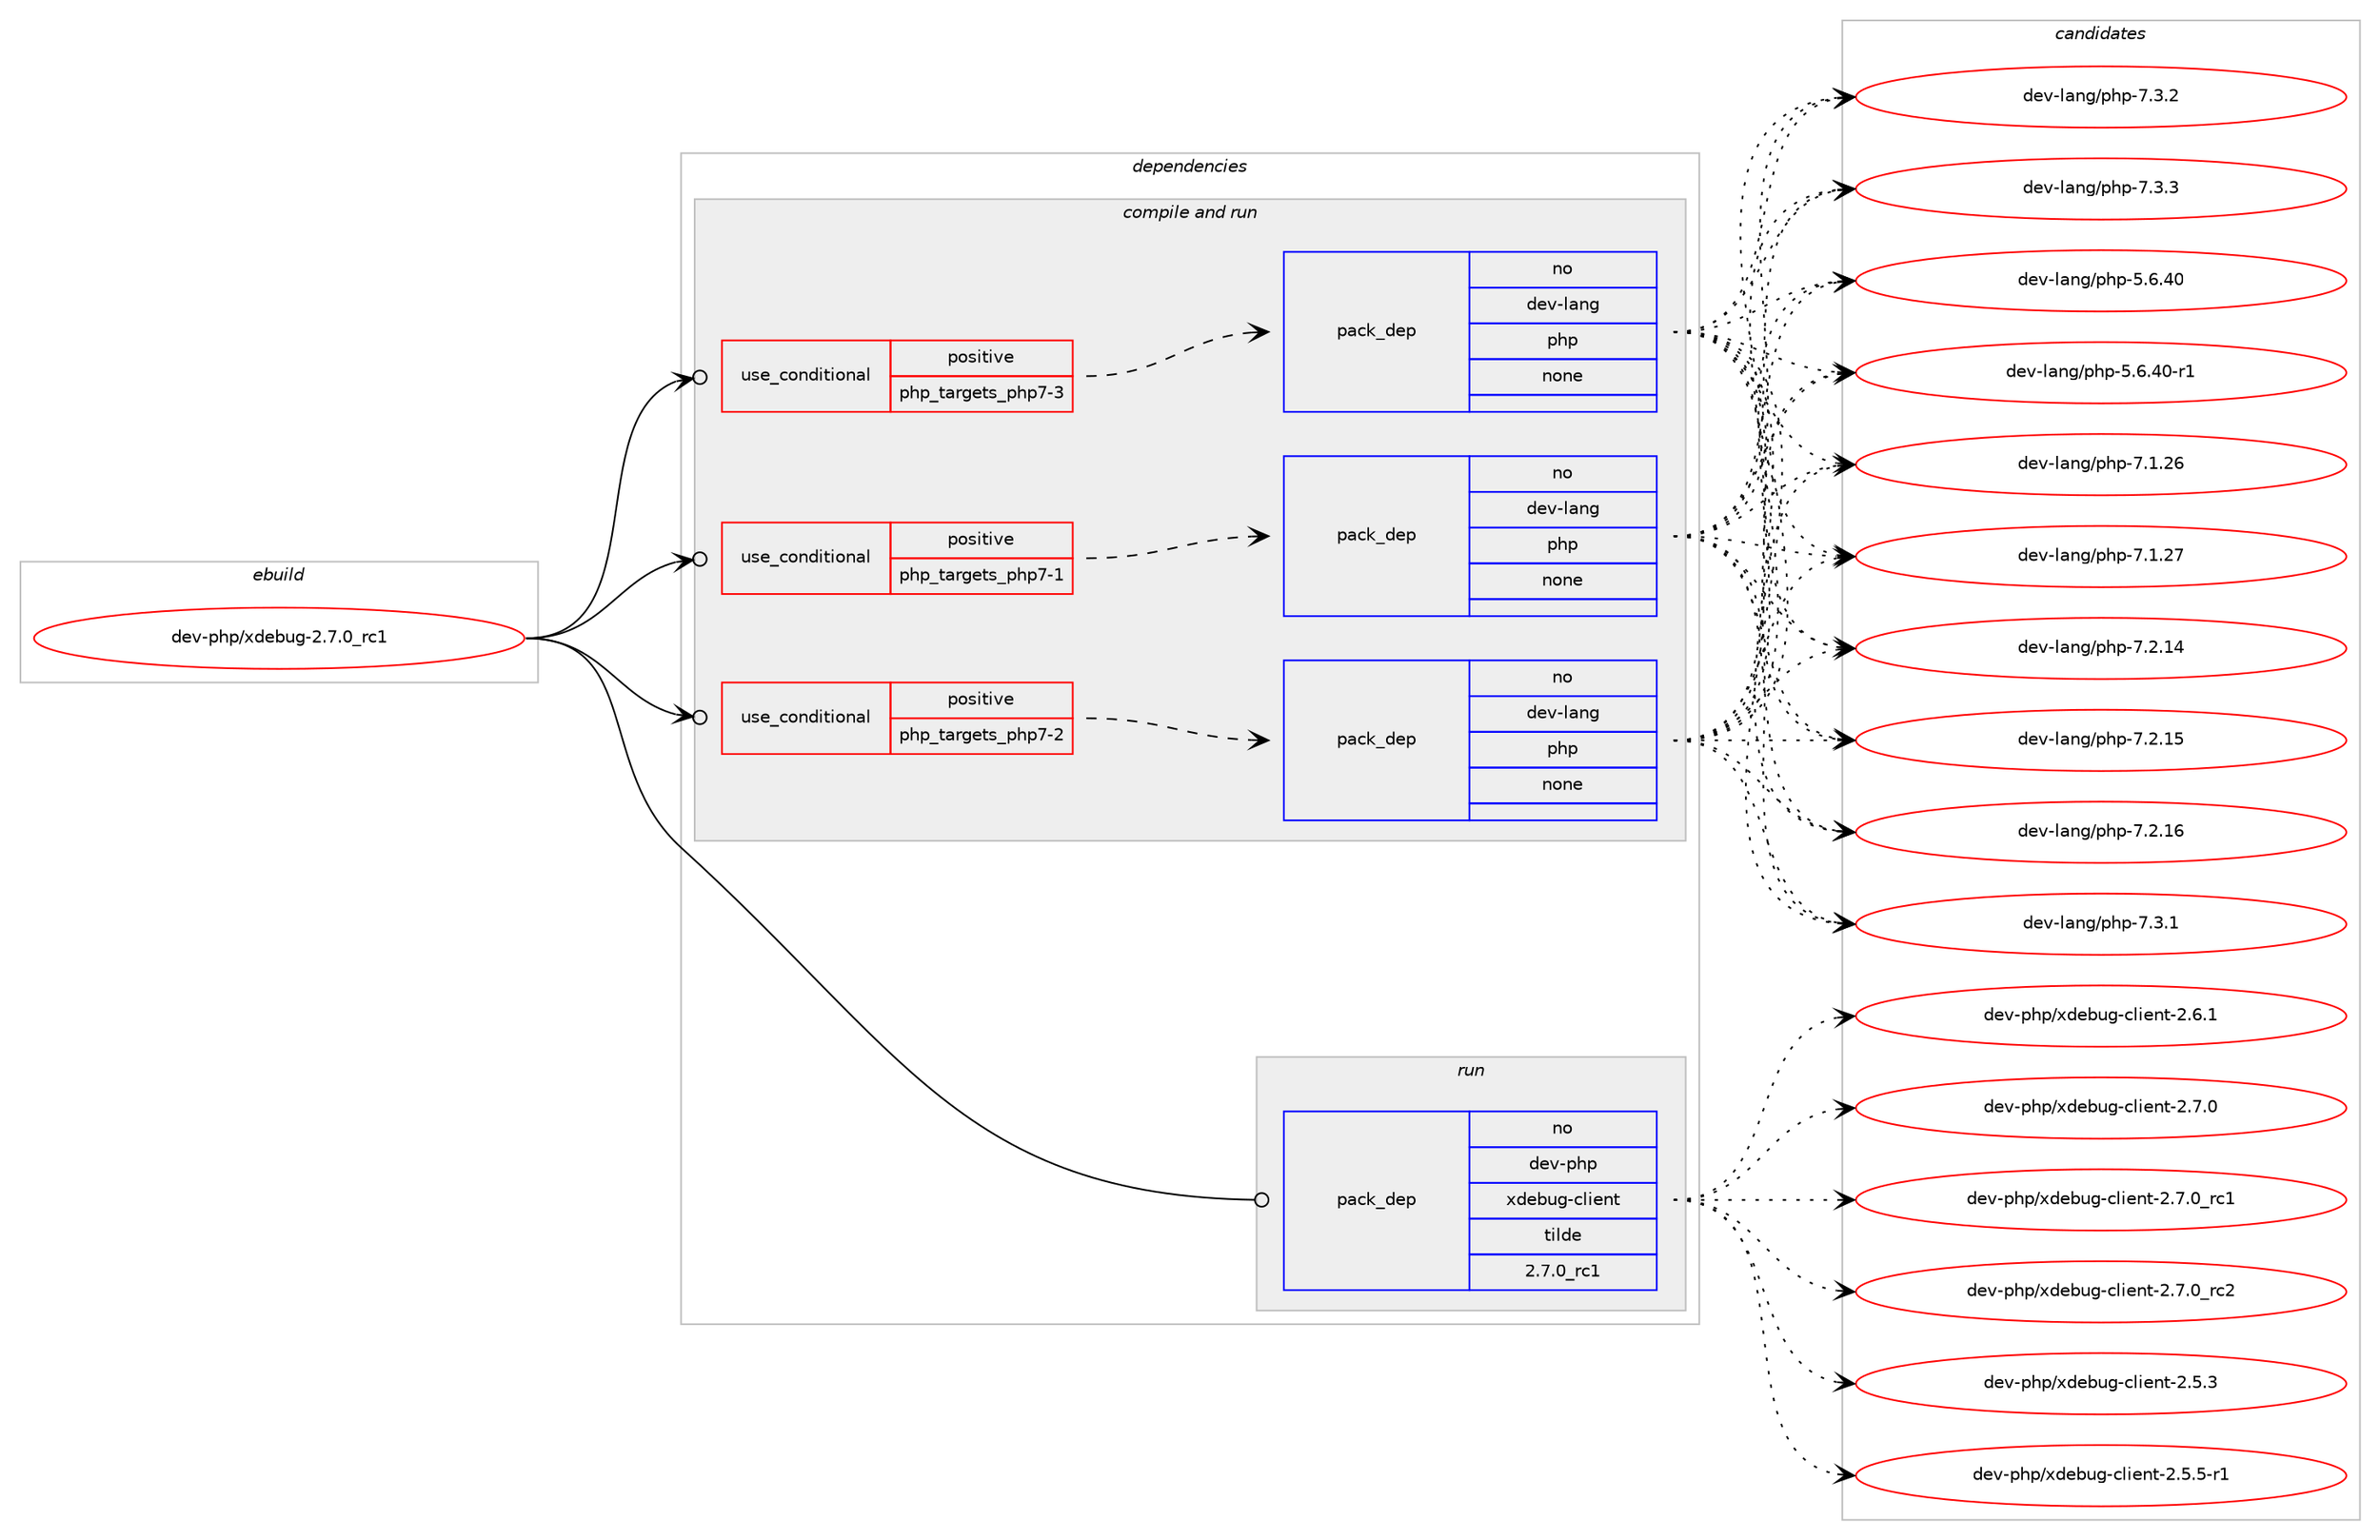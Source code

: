 digraph prolog {

# *************
# Graph options
# *************

newrank=true;
concentrate=true;
compound=true;
graph [rankdir=LR,fontname=Helvetica,fontsize=10,ranksep=1.5];#, ranksep=2.5, nodesep=0.2];
edge  [arrowhead=vee];
node  [fontname=Helvetica,fontsize=10];

# **********
# The ebuild
# **********

subgraph cluster_leftcol {
color=gray;
rank=same;
label=<<i>ebuild</i>>;
id [label="dev-php/xdebug-2.7.0_rc1", color=red, width=4, href="../dev-php/xdebug-2.7.0_rc1.svg"];
}

# ****************
# The dependencies
# ****************

subgraph cluster_midcol {
color=gray;
label=<<i>dependencies</i>>;
subgraph cluster_compile {
fillcolor="#eeeeee";
style=filled;
label=<<i>compile</i>>;
}
subgraph cluster_compileandrun {
fillcolor="#eeeeee";
style=filled;
label=<<i>compile and run</i>>;
subgraph cond370166 {
dependency1396383 [label=<<TABLE BORDER="0" CELLBORDER="1" CELLSPACING="0" CELLPADDING="4"><TR><TD ROWSPAN="3" CELLPADDING="10">use_conditional</TD></TR><TR><TD>positive</TD></TR><TR><TD>php_targets_php7-1</TD></TR></TABLE>>, shape=none, color=red];
subgraph pack1002995 {
dependency1396384 [label=<<TABLE BORDER="0" CELLBORDER="1" CELLSPACING="0" CELLPADDING="4" WIDTH="220"><TR><TD ROWSPAN="6" CELLPADDING="30">pack_dep</TD></TR><TR><TD WIDTH="110">no</TD></TR><TR><TD>dev-lang</TD></TR><TR><TD>php</TD></TR><TR><TD>none</TD></TR><TR><TD></TD></TR></TABLE>>, shape=none, color=blue];
}
dependency1396383:e -> dependency1396384:w [weight=20,style="dashed",arrowhead="vee"];
}
id:e -> dependency1396383:w [weight=20,style="solid",arrowhead="odotvee"];
subgraph cond370167 {
dependency1396385 [label=<<TABLE BORDER="0" CELLBORDER="1" CELLSPACING="0" CELLPADDING="4"><TR><TD ROWSPAN="3" CELLPADDING="10">use_conditional</TD></TR><TR><TD>positive</TD></TR><TR><TD>php_targets_php7-2</TD></TR></TABLE>>, shape=none, color=red];
subgraph pack1002996 {
dependency1396386 [label=<<TABLE BORDER="0" CELLBORDER="1" CELLSPACING="0" CELLPADDING="4" WIDTH="220"><TR><TD ROWSPAN="6" CELLPADDING="30">pack_dep</TD></TR><TR><TD WIDTH="110">no</TD></TR><TR><TD>dev-lang</TD></TR><TR><TD>php</TD></TR><TR><TD>none</TD></TR><TR><TD></TD></TR></TABLE>>, shape=none, color=blue];
}
dependency1396385:e -> dependency1396386:w [weight=20,style="dashed",arrowhead="vee"];
}
id:e -> dependency1396385:w [weight=20,style="solid",arrowhead="odotvee"];
subgraph cond370168 {
dependency1396387 [label=<<TABLE BORDER="0" CELLBORDER="1" CELLSPACING="0" CELLPADDING="4"><TR><TD ROWSPAN="3" CELLPADDING="10">use_conditional</TD></TR><TR><TD>positive</TD></TR><TR><TD>php_targets_php7-3</TD></TR></TABLE>>, shape=none, color=red];
subgraph pack1002997 {
dependency1396388 [label=<<TABLE BORDER="0" CELLBORDER="1" CELLSPACING="0" CELLPADDING="4" WIDTH="220"><TR><TD ROWSPAN="6" CELLPADDING="30">pack_dep</TD></TR><TR><TD WIDTH="110">no</TD></TR><TR><TD>dev-lang</TD></TR><TR><TD>php</TD></TR><TR><TD>none</TD></TR><TR><TD></TD></TR></TABLE>>, shape=none, color=blue];
}
dependency1396387:e -> dependency1396388:w [weight=20,style="dashed",arrowhead="vee"];
}
id:e -> dependency1396387:w [weight=20,style="solid",arrowhead="odotvee"];
}
subgraph cluster_run {
fillcolor="#eeeeee";
style=filled;
label=<<i>run</i>>;
subgraph pack1002998 {
dependency1396389 [label=<<TABLE BORDER="0" CELLBORDER="1" CELLSPACING="0" CELLPADDING="4" WIDTH="220"><TR><TD ROWSPAN="6" CELLPADDING="30">pack_dep</TD></TR><TR><TD WIDTH="110">no</TD></TR><TR><TD>dev-php</TD></TR><TR><TD>xdebug-client</TD></TR><TR><TD>tilde</TD></TR><TR><TD>2.7.0_rc1</TD></TR></TABLE>>, shape=none, color=blue];
}
id:e -> dependency1396389:w [weight=20,style="solid",arrowhead="odot"];
}
}

# **************
# The candidates
# **************

subgraph cluster_choices {
rank=same;
color=gray;
label=<<i>candidates</i>>;

subgraph choice1002995 {
color=black;
nodesep=1;
choice10010111845108971101034711210411245534654465248 [label="dev-lang/php-5.6.40", color=red, width=4,href="../dev-lang/php-5.6.40.svg"];
choice100101118451089711010347112104112455346544652484511449 [label="dev-lang/php-5.6.40-r1", color=red, width=4,href="../dev-lang/php-5.6.40-r1.svg"];
choice10010111845108971101034711210411245554649465054 [label="dev-lang/php-7.1.26", color=red, width=4,href="../dev-lang/php-7.1.26.svg"];
choice10010111845108971101034711210411245554649465055 [label="dev-lang/php-7.1.27", color=red, width=4,href="../dev-lang/php-7.1.27.svg"];
choice10010111845108971101034711210411245554650464952 [label="dev-lang/php-7.2.14", color=red, width=4,href="../dev-lang/php-7.2.14.svg"];
choice10010111845108971101034711210411245554650464953 [label="dev-lang/php-7.2.15", color=red, width=4,href="../dev-lang/php-7.2.15.svg"];
choice10010111845108971101034711210411245554650464954 [label="dev-lang/php-7.2.16", color=red, width=4,href="../dev-lang/php-7.2.16.svg"];
choice100101118451089711010347112104112455546514649 [label="dev-lang/php-7.3.1", color=red, width=4,href="../dev-lang/php-7.3.1.svg"];
choice100101118451089711010347112104112455546514650 [label="dev-lang/php-7.3.2", color=red, width=4,href="../dev-lang/php-7.3.2.svg"];
choice100101118451089711010347112104112455546514651 [label="dev-lang/php-7.3.3", color=red, width=4,href="../dev-lang/php-7.3.3.svg"];
dependency1396384:e -> choice10010111845108971101034711210411245534654465248:w [style=dotted,weight="100"];
dependency1396384:e -> choice100101118451089711010347112104112455346544652484511449:w [style=dotted,weight="100"];
dependency1396384:e -> choice10010111845108971101034711210411245554649465054:w [style=dotted,weight="100"];
dependency1396384:e -> choice10010111845108971101034711210411245554649465055:w [style=dotted,weight="100"];
dependency1396384:e -> choice10010111845108971101034711210411245554650464952:w [style=dotted,weight="100"];
dependency1396384:e -> choice10010111845108971101034711210411245554650464953:w [style=dotted,weight="100"];
dependency1396384:e -> choice10010111845108971101034711210411245554650464954:w [style=dotted,weight="100"];
dependency1396384:e -> choice100101118451089711010347112104112455546514649:w [style=dotted,weight="100"];
dependency1396384:e -> choice100101118451089711010347112104112455546514650:w [style=dotted,weight="100"];
dependency1396384:e -> choice100101118451089711010347112104112455546514651:w [style=dotted,weight="100"];
}
subgraph choice1002996 {
color=black;
nodesep=1;
choice10010111845108971101034711210411245534654465248 [label="dev-lang/php-5.6.40", color=red, width=4,href="../dev-lang/php-5.6.40.svg"];
choice100101118451089711010347112104112455346544652484511449 [label="dev-lang/php-5.6.40-r1", color=red, width=4,href="../dev-lang/php-5.6.40-r1.svg"];
choice10010111845108971101034711210411245554649465054 [label="dev-lang/php-7.1.26", color=red, width=4,href="../dev-lang/php-7.1.26.svg"];
choice10010111845108971101034711210411245554649465055 [label="dev-lang/php-7.1.27", color=red, width=4,href="../dev-lang/php-7.1.27.svg"];
choice10010111845108971101034711210411245554650464952 [label="dev-lang/php-7.2.14", color=red, width=4,href="../dev-lang/php-7.2.14.svg"];
choice10010111845108971101034711210411245554650464953 [label="dev-lang/php-7.2.15", color=red, width=4,href="../dev-lang/php-7.2.15.svg"];
choice10010111845108971101034711210411245554650464954 [label="dev-lang/php-7.2.16", color=red, width=4,href="../dev-lang/php-7.2.16.svg"];
choice100101118451089711010347112104112455546514649 [label="dev-lang/php-7.3.1", color=red, width=4,href="../dev-lang/php-7.3.1.svg"];
choice100101118451089711010347112104112455546514650 [label="dev-lang/php-7.3.2", color=red, width=4,href="../dev-lang/php-7.3.2.svg"];
choice100101118451089711010347112104112455546514651 [label="dev-lang/php-7.3.3", color=red, width=4,href="../dev-lang/php-7.3.3.svg"];
dependency1396386:e -> choice10010111845108971101034711210411245534654465248:w [style=dotted,weight="100"];
dependency1396386:e -> choice100101118451089711010347112104112455346544652484511449:w [style=dotted,weight="100"];
dependency1396386:e -> choice10010111845108971101034711210411245554649465054:w [style=dotted,weight="100"];
dependency1396386:e -> choice10010111845108971101034711210411245554649465055:w [style=dotted,weight="100"];
dependency1396386:e -> choice10010111845108971101034711210411245554650464952:w [style=dotted,weight="100"];
dependency1396386:e -> choice10010111845108971101034711210411245554650464953:w [style=dotted,weight="100"];
dependency1396386:e -> choice10010111845108971101034711210411245554650464954:w [style=dotted,weight="100"];
dependency1396386:e -> choice100101118451089711010347112104112455546514649:w [style=dotted,weight="100"];
dependency1396386:e -> choice100101118451089711010347112104112455546514650:w [style=dotted,weight="100"];
dependency1396386:e -> choice100101118451089711010347112104112455546514651:w [style=dotted,weight="100"];
}
subgraph choice1002997 {
color=black;
nodesep=1;
choice10010111845108971101034711210411245534654465248 [label="dev-lang/php-5.6.40", color=red, width=4,href="../dev-lang/php-5.6.40.svg"];
choice100101118451089711010347112104112455346544652484511449 [label="dev-lang/php-5.6.40-r1", color=red, width=4,href="../dev-lang/php-5.6.40-r1.svg"];
choice10010111845108971101034711210411245554649465054 [label="dev-lang/php-7.1.26", color=red, width=4,href="../dev-lang/php-7.1.26.svg"];
choice10010111845108971101034711210411245554649465055 [label="dev-lang/php-7.1.27", color=red, width=4,href="../dev-lang/php-7.1.27.svg"];
choice10010111845108971101034711210411245554650464952 [label="dev-lang/php-7.2.14", color=red, width=4,href="../dev-lang/php-7.2.14.svg"];
choice10010111845108971101034711210411245554650464953 [label="dev-lang/php-7.2.15", color=red, width=4,href="../dev-lang/php-7.2.15.svg"];
choice10010111845108971101034711210411245554650464954 [label="dev-lang/php-7.2.16", color=red, width=4,href="../dev-lang/php-7.2.16.svg"];
choice100101118451089711010347112104112455546514649 [label="dev-lang/php-7.3.1", color=red, width=4,href="../dev-lang/php-7.3.1.svg"];
choice100101118451089711010347112104112455546514650 [label="dev-lang/php-7.3.2", color=red, width=4,href="../dev-lang/php-7.3.2.svg"];
choice100101118451089711010347112104112455546514651 [label="dev-lang/php-7.3.3", color=red, width=4,href="../dev-lang/php-7.3.3.svg"];
dependency1396388:e -> choice10010111845108971101034711210411245534654465248:w [style=dotted,weight="100"];
dependency1396388:e -> choice100101118451089711010347112104112455346544652484511449:w [style=dotted,weight="100"];
dependency1396388:e -> choice10010111845108971101034711210411245554649465054:w [style=dotted,weight="100"];
dependency1396388:e -> choice10010111845108971101034711210411245554649465055:w [style=dotted,weight="100"];
dependency1396388:e -> choice10010111845108971101034711210411245554650464952:w [style=dotted,weight="100"];
dependency1396388:e -> choice10010111845108971101034711210411245554650464953:w [style=dotted,weight="100"];
dependency1396388:e -> choice10010111845108971101034711210411245554650464954:w [style=dotted,weight="100"];
dependency1396388:e -> choice100101118451089711010347112104112455546514649:w [style=dotted,weight="100"];
dependency1396388:e -> choice100101118451089711010347112104112455546514650:w [style=dotted,weight="100"];
dependency1396388:e -> choice100101118451089711010347112104112455546514651:w [style=dotted,weight="100"];
}
subgraph choice1002998 {
color=black;
nodesep=1;
choice1001011184511210411247120100101981171034599108105101110116455046534651 [label="dev-php/xdebug-client-2.5.3", color=red, width=4,href="../dev-php/xdebug-client-2.5.3.svg"];
choice10010111845112104112471201001019811710345991081051011101164550465346534511449 [label="dev-php/xdebug-client-2.5.5-r1", color=red, width=4,href="../dev-php/xdebug-client-2.5.5-r1.svg"];
choice1001011184511210411247120100101981171034599108105101110116455046544649 [label="dev-php/xdebug-client-2.6.1", color=red, width=4,href="../dev-php/xdebug-client-2.6.1.svg"];
choice1001011184511210411247120100101981171034599108105101110116455046554648 [label="dev-php/xdebug-client-2.7.0", color=red, width=4,href="../dev-php/xdebug-client-2.7.0.svg"];
choice1001011184511210411247120100101981171034599108105101110116455046554648951149949 [label="dev-php/xdebug-client-2.7.0_rc1", color=red, width=4,href="../dev-php/xdebug-client-2.7.0_rc1.svg"];
choice1001011184511210411247120100101981171034599108105101110116455046554648951149950 [label="dev-php/xdebug-client-2.7.0_rc2", color=red, width=4,href="../dev-php/xdebug-client-2.7.0_rc2.svg"];
dependency1396389:e -> choice1001011184511210411247120100101981171034599108105101110116455046534651:w [style=dotted,weight="100"];
dependency1396389:e -> choice10010111845112104112471201001019811710345991081051011101164550465346534511449:w [style=dotted,weight="100"];
dependency1396389:e -> choice1001011184511210411247120100101981171034599108105101110116455046544649:w [style=dotted,weight="100"];
dependency1396389:e -> choice1001011184511210411247120100101981171034599108105101110116455046554648:w [style=dotted,weight="100"];
dependency1396389:e -> choice1001011184511210411247120100101981171034599108105101110116455046554648951149949:w [style=dotted,weight="100"];
dependency1396389:e -> choice1001011184511210411247120100101981171034599108105101110116455046554648951149950:w [style=dotted,weight="100"];
}
}

}
